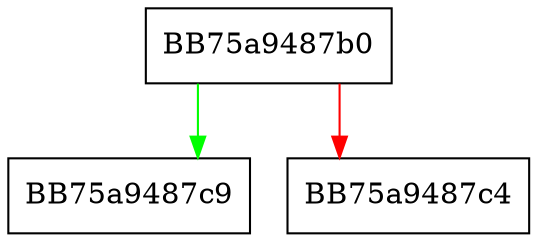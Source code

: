 digraph _Check_grow_by_1 {
  node [shape="box"];
  graph [splines=ortho];
  BB75a9487b0 -> BB75a9487c9 [color="green"];
  BB75a9487b0 -> BB75a9487c4 [color="red"];
}